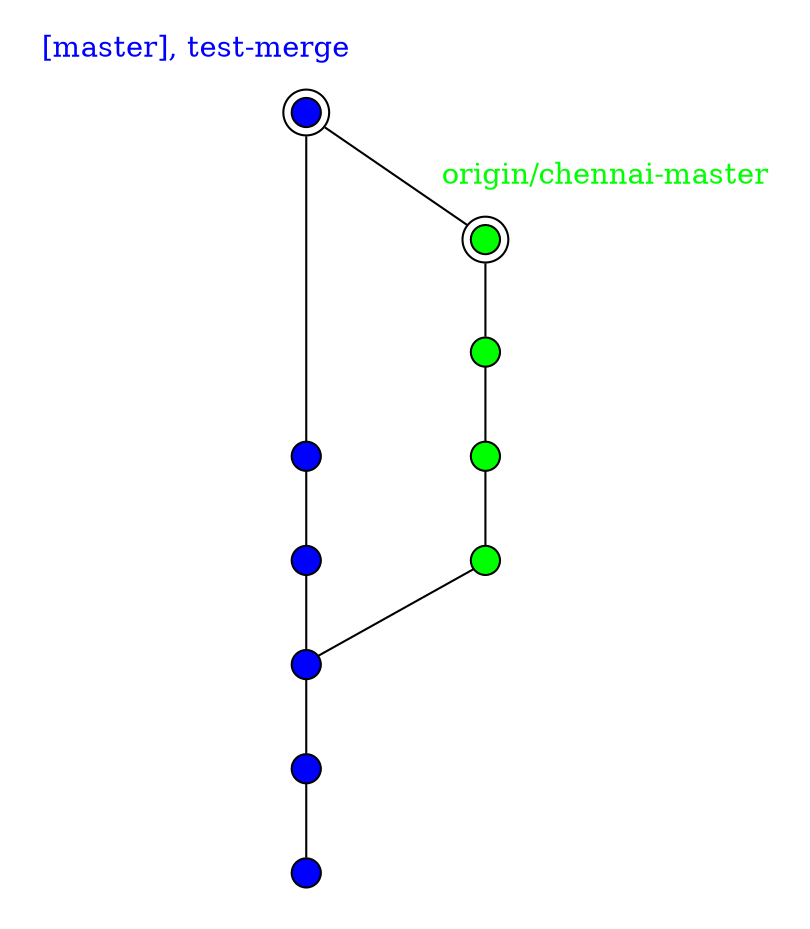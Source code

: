 digraph G {
    rankdir = BT
    splines=false
    nodesep = 1.0
    edge [dir=none]

    node[shape=circle, style=filled, width=0.2, fixedsize=true, label=""]

    subgraph cluster1 {
        label="origin/chennai-master"; fontcolor=green
        labelloc=b
        color=white
        node[fillcolor=green]
        t -> u [weight=50]
        u -> v [weight=50]
        w [shape=doublecircle]
        v -> w [weight=50]
    }

    subgraph cluster2 {
        label="[master], test-merge"; fontcolor=blue
        labelloc=b
        color=white
        node[fillcolor=blue]
        a -> b -> c
        c -> d [weight=50]
        d -> e [weight=50]
        mc [shape=doublecircle]
        e -> mc [minlen=3,weight=50]
    }

    c -> t

    w -> mc

}
